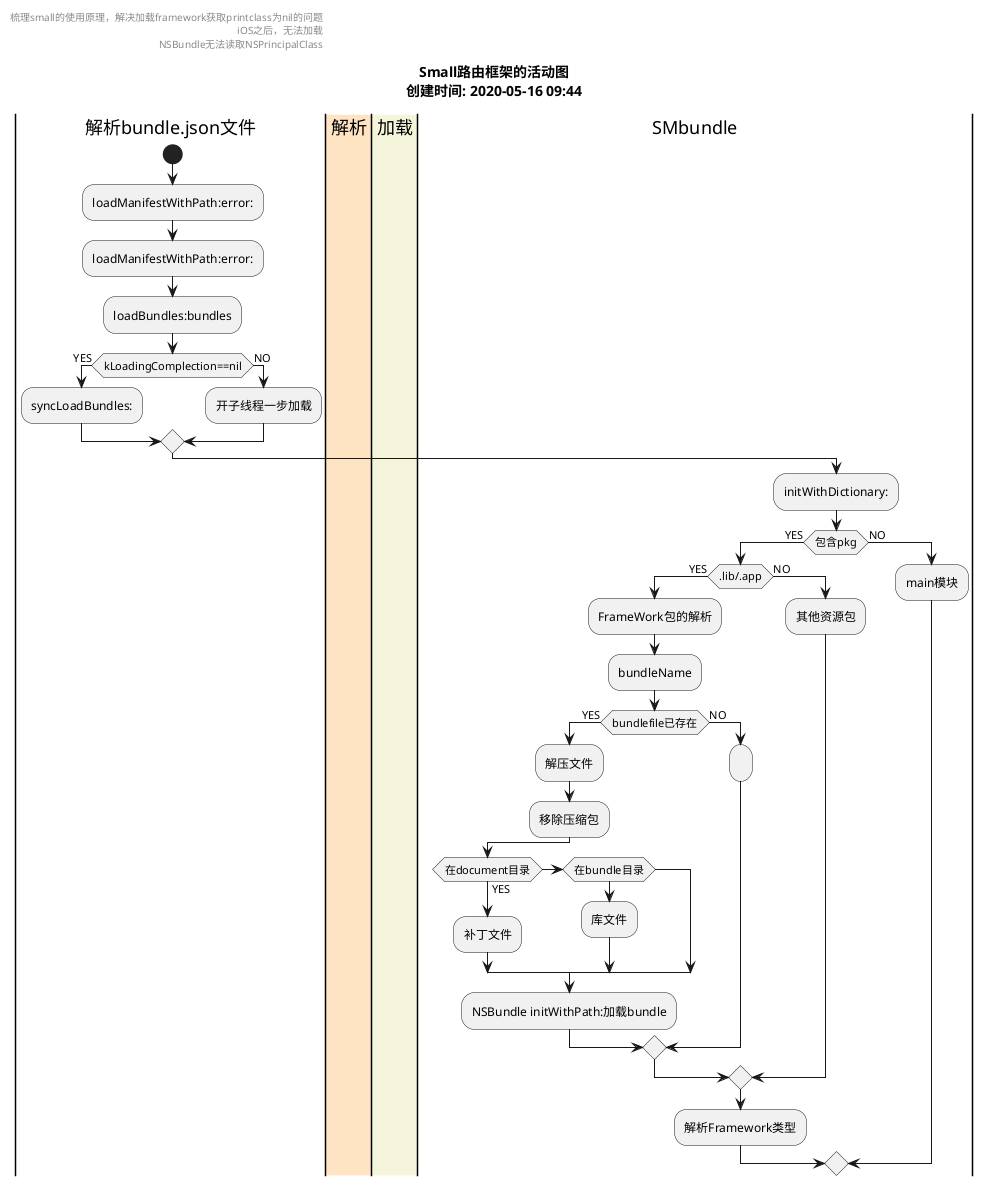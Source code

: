 @startuml
scale 1
title
        Small路由框架的活动图
        创建时间: 2020-05-16 09:44
        endtitle
        left header
                梳理small的使用原理，解决加载framework获取printclass为nil的问题
                iOS之后，无法加载
                NSBundle无法读取NSPrincipalClass
        endheader
        '使用管道符号新建泳道
        |解析bundle.json文件|
        |#bisque|解析|
        |#beige|加载|
        |解析bundle.json文件|
        start
        :loadManifestWithPath:error:;
        :loadManifestWithPath:error:;
        :loadBundles:bundles;
        if (kLoadingComplection==nil) then (YES)
                :syncLoadBundles:;
        else(NO)
        :开子线程一步加载;
endif

|SMbundle|
:initWithDictionary:;
if (包含pkg) then (YES)
        if (.lib/.app) then (YES)
                :FrameWork包的解析;
                :bundleName;
                if(bundlefile已存在) then (YES)
                :解压文件;
                :移除压缩包;
                if(在document目录) then (YES)
                :补丁文件;
        elseif(在bundle目录)
        :库文件;
endif
:NSBundle initWithPath:加载bundle;
else(NO)
:;
endif
else(NO)
:其他资源包;
endif

:解析Framework类型;
else(NO)
:main模块;
endif


|加载|

@enduml
